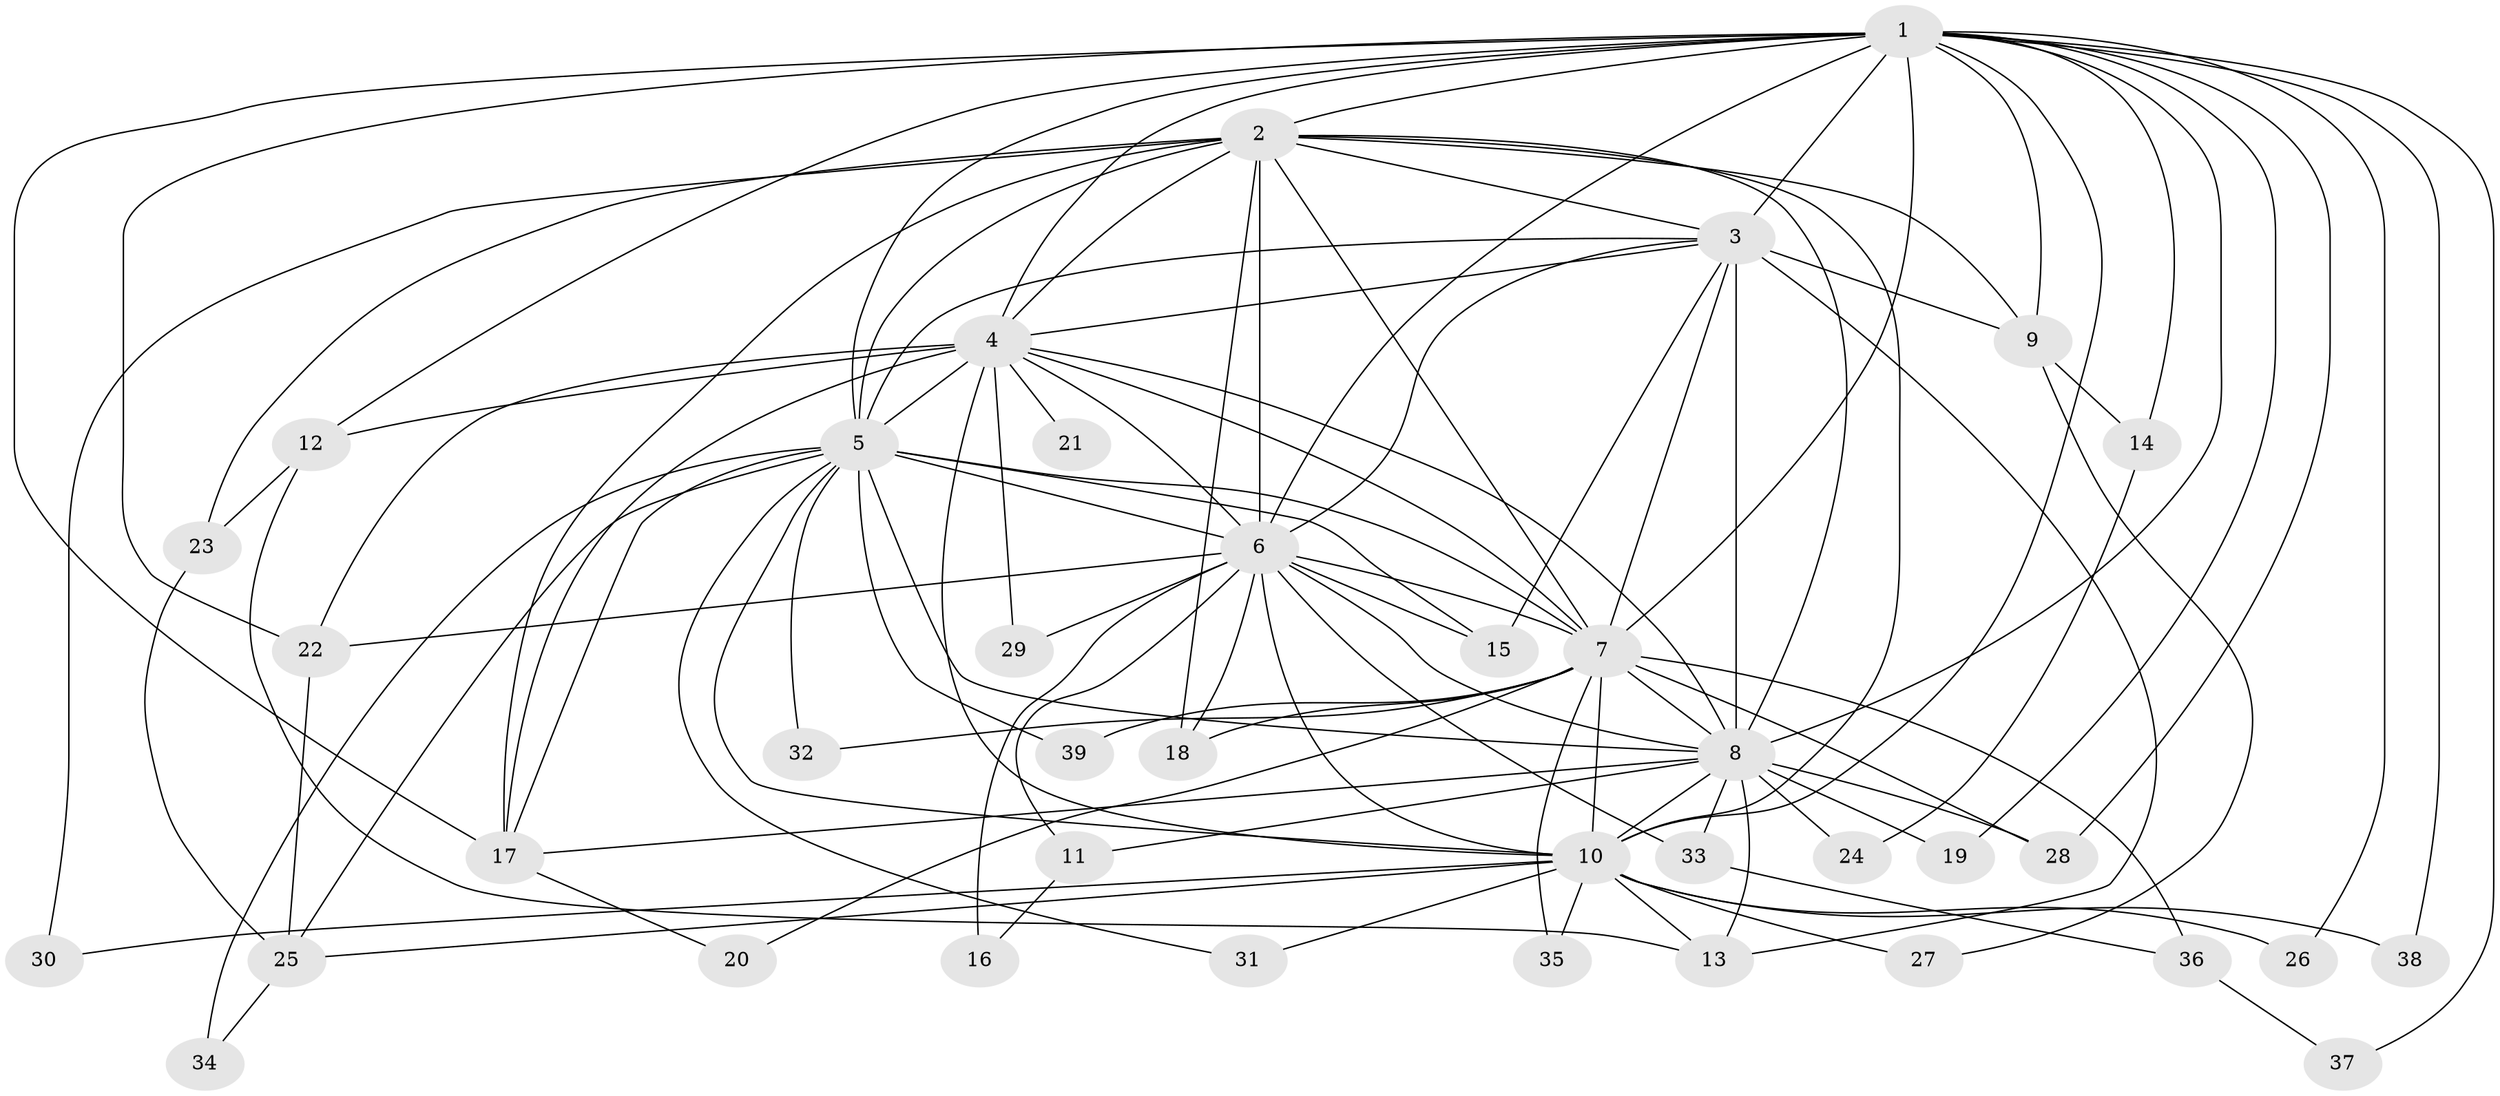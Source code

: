 // original degree distribution, {24: 0.012987012987012988, 15: 0.025974025974025976, 21: 0.012987012987012988, 18: 0.012987012987012988, 17: 0.012987012987012988, 19: 0.025974025974025976, 14: 0.012987012987012988, 13: 0.012987012987012988, 4: 0.07792207792207792, 9: 0.012987012987012988, 5: 0.03896103896103896, 2: 0.5064935064935064, 3: 0.22077922077922077, 6: 0.012987012987012988}
// Generated by graph-tools (version 1.1) at 2025/49/03/04/25 22:49:54]
// undirected, 39 vertices, 106 edges
graph export_dot {
  node [color=gray90,style=filled];
  1;
  2;
  3;
  4;
  5;
  6;
  7;
  8;
  9;
  10;
  11;
  12;
  13;
  14;
  15;
  16;
  17;
  18;
  19;
  20;
  21;
  22;
  23;
  24;
  25;
  26;
  27;
  28;
  29;
  30;
  31;
  32;
  33;
  34;
  35;
  36;
  37;
  38;
  39;
  1 -- 2 [weight=2.0];
  1 -- 3 [weight=1.0];
  1 -- 4 [weight=1.0];
  1 -- 5 [weight=3.0];
  1 -- 6 [weight=2.0];
  1 -- 7 [weight=1.0];
  1 -- 8 [weight=2.0];
  1 -- 9 [weight=2.0];
  1 -- 10 [weight=1.0];
  1 -- 12 [weight=1.0];
  1 -- 14 [weight=1.0];
  1 -- 17 [weight=1.0];
  1 -- 19 [weight=1.0];
  1 -- 22 [weight=1.0];
  1 -- 26 [weight=1.0];
  1 -- 28 [weight=1.0];
  1 -- 37 [weight=1.0];
  1 -- 38 [weight=1.0];
  2 -- 3 [weight=3.0];
  2 -- 4 [weight=2.0];
  2 -- 5 [weight=4.0];
  2 -- 6 [weight=2.0];
  2 -- 7 [weight=3.0];
  2 -- 8 [weight=2.0];
  2 -- 9 [weight=1.0];
  2 -- 10 [weight=1.0];
  2 -- 17 [weight=2.0];
  2 -- 18 [weight=1.0];
  2 -- 23 [weight=1.0];
  2 -- 30 [weight=1.0];
  3 -- 4 [weight=1.0];
  3 -- 5 [weight=2.0];
  3 -- 6 [weight=1.0];
  3 -- 7 [weight=1.0];
  3 -- 8 [weight=9.0];
  3 -- 9 [weight=1.0];
  3 -- 13 [weight=1.0];
  3 -- 15 [weight=1.0];
  4 -- 5 [weight=3.0];
  4 -- 6 [weight=1.0];
  4 -- 7 [weight=1.0];
  4 -- 8 [weight=1.0];
  4 -- 10 [weight=1.0];
  4 -- 12 [weight=2.0];
  4 -- 17 [weight=1.0];
  4 -- 21 [weight=1.0];
  4 -- 22 [weight=1.0];
  4 -- 29 [weight=1.0];
  5 -- 6 [weight=2.0];
  5 -- 7 [weight=2.0];
  5 -- 8 [weight=2.0];
  5 -- 10 [weight=2.0];
  5 -- 15 [weight=2.0];
  5 -- 17 [weight=1.0];
  5 -- 25 [weight=1.0];
  5 -- 31 [weight=1.0];
  5 -- 32 [weight=1.0];
  5 -- 34 [weight=1.0];
  5 -- 39 [weight=1.0];
  6 -- 7 [weight=1.0];
  6 -- 8 [weight=1.0];
  6 -- 10 [weight=1.0];
  6 -- 11 [weight=1.0];
  6 -- 15 [weight=1.0];
  6 -- 16 [weight=1.0];
  6 -- 18 [weight=1.0];
  6 -- 22 [weight=1.0];
  6 -- 29 [weight=1.0];
  6 -- 33 [weight=1.0];
  7 -- 8 [weight=2.0];
  7 -- 10 [weight=1.0];
  7 -- 18 [weight=1.0];
  7 -- 20 [weight=1.0];
  7 -- 28 [weight=1.0];
  7 -- 32 [weight=1.0];
  7 -- 35 [weight=1.0];
  7 -- 36 [weight=1.0];
  7 -- 39 [weight=1.0];
  8 -- 10 [weight=2.0];
  8 -- 11 [weight=1.0];
  8 -- 13 [weight=1.0];
  8 -- 17 [weight=1.0];
  8 -- 19 [weight=1.0];
  8 -- 24 [weight=1.0];
  8 -- 28 [weight=1.0];
  8 -- 33 [weight=1.0];
  9 -- 14 [weight=1.0];
  9 -- 27 [weight=1.0];
  10 -- 13 [weight=1.0];
  10 -- 25 [weight=1.0];
  10 -- 26 [weight=1.0];
  10 -- 27 [weight=1.0];
  10 -- 30 [weight=1.0];
  10 -- 31 [weight=1.0];
  10 -- 35 [weight=1.0];
  10 -- 38 [weight=1.0];
  11 -- 16 [weight=1.0];
  12 -- 13 [weight=1.0];
  12 -- 23 [weight=1.0];
  14 -- 24 [weight=1.0];
  17 -- 20 [weight=1.0];
  22 -- 25 [weight=1.0];
  23 -- 25 [weight=1.0];
  25 -- 34 [weight=1.0];
  33 -- 36 [weight=1.0];
  36 -- 37 [weight=1.0];
}

